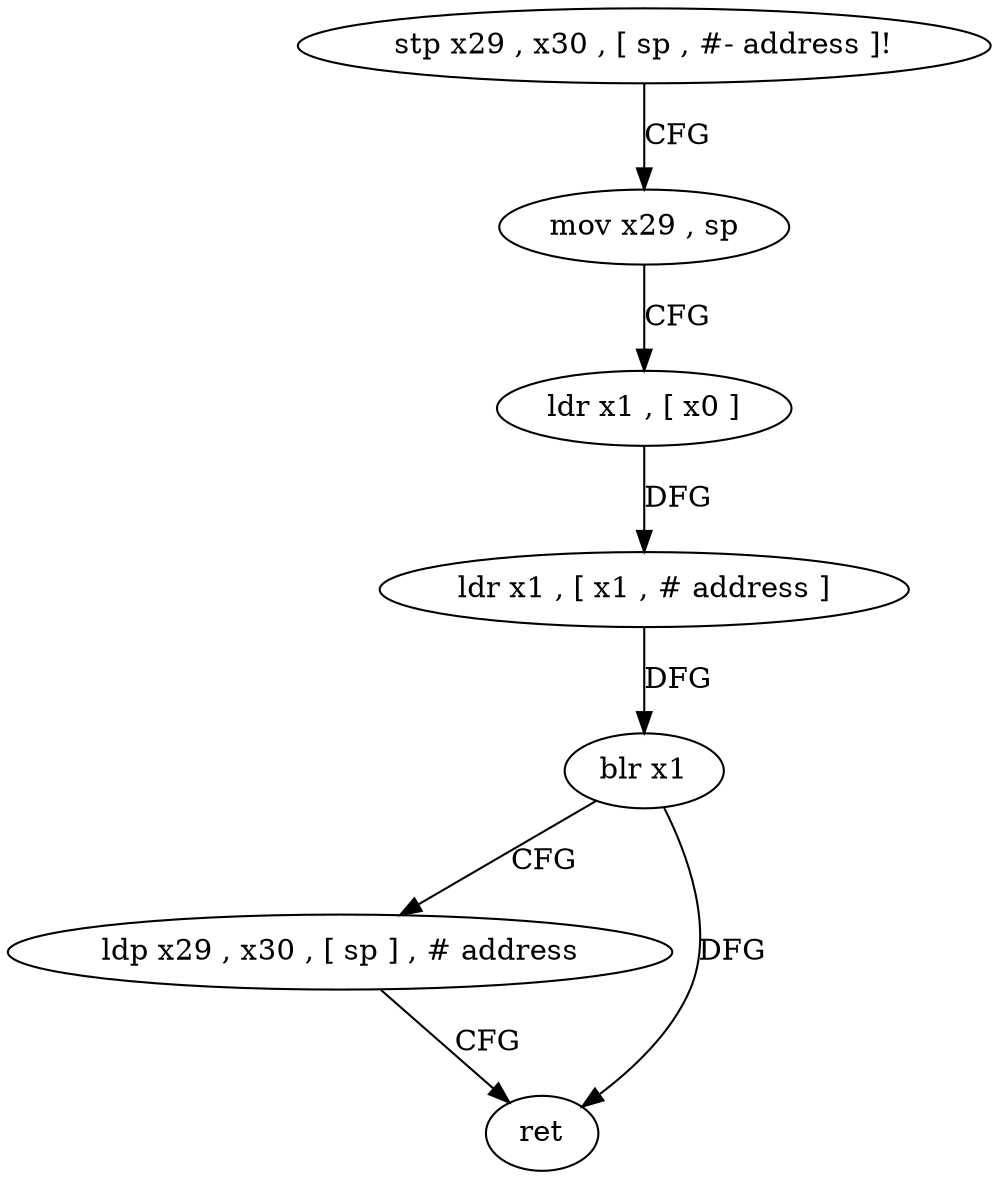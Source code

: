 digraph "func" {
"178288" [label = "stp x29 , x30 , [ sp , #- address ]!" ]
"178292" [label = "mov x29 , sp" ]
"178296" [label = "ldr x1 , [ x0 ]" ]
"178300" [label = "ldr x1 , [ x1 , # address ]" ]
"178304" [label = "blr x1" ]
"178308" [label = "ldp x29 , x30 , [ sp ] , # address" ]
"178312" [label = "ret" ]
"178288" -> "178292" [ label = "CFG" ]
"178292" -> "178296" [ label = "CFG" ]
"178296" -> "178300" [ label = "DFG" ]
"178300" -> "178304" [ label = "DFG" ]
"178304" -> "178308" [ label = "CFG" ]
"178304" -> "178312" [ label = "DFG" ]
"178308" -> "178312" [ label = "CFG" ]
}
